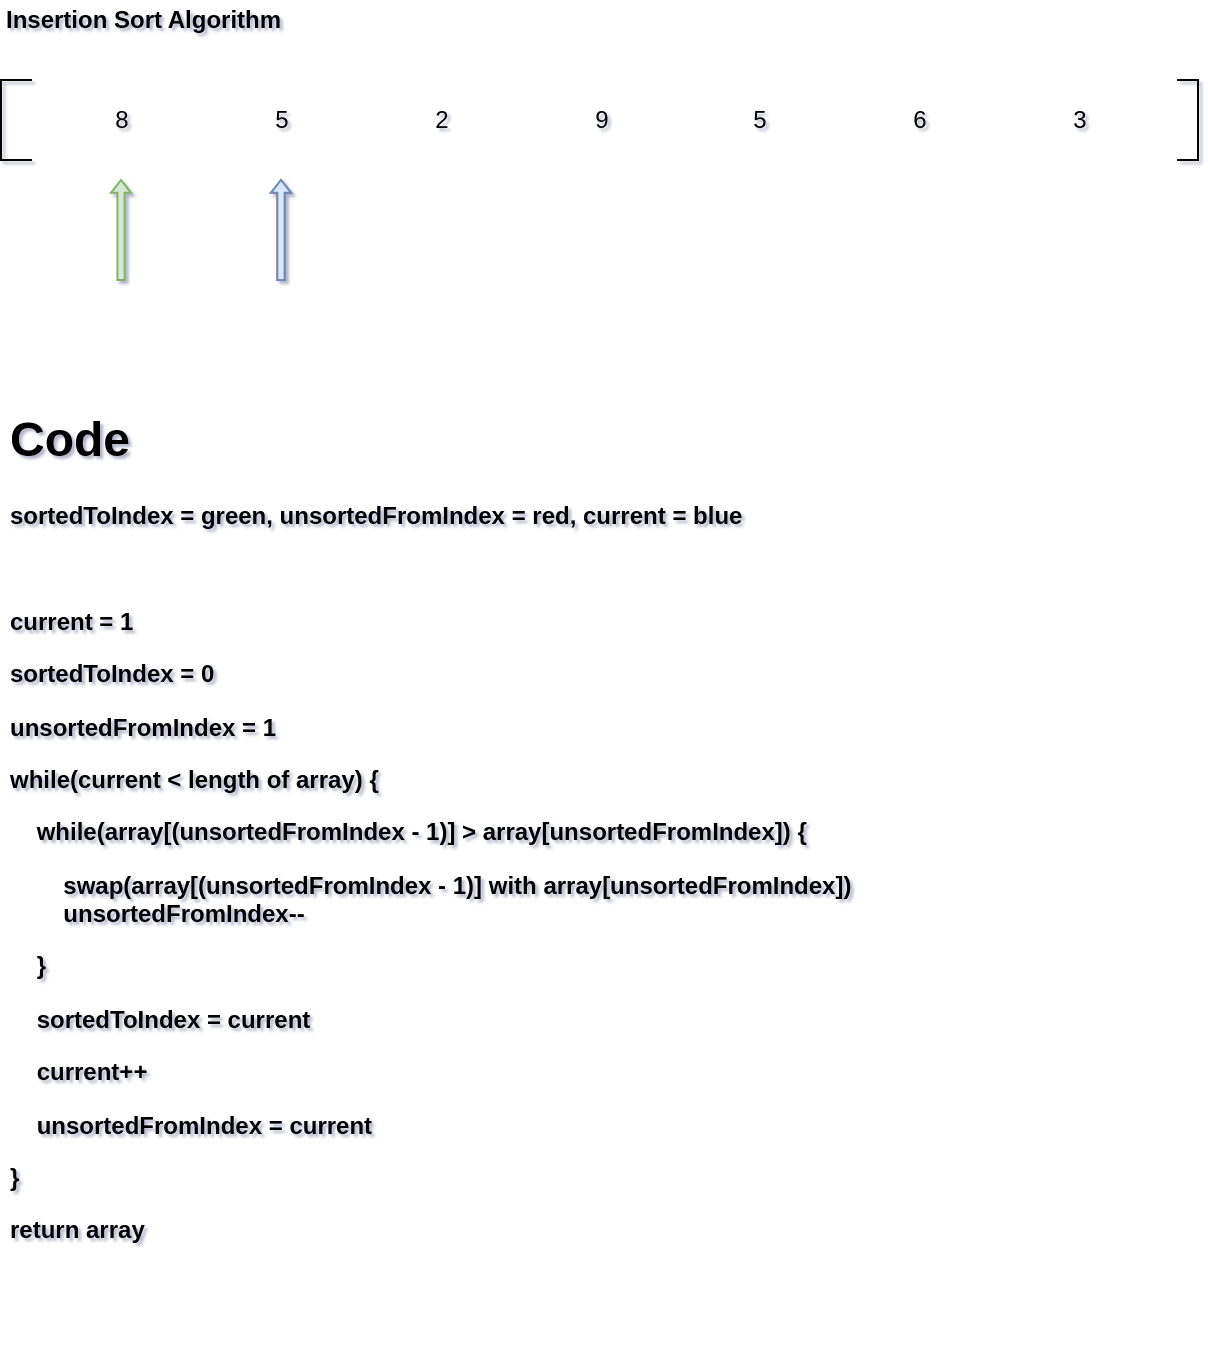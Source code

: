 <mxfile version="12.4.8" type="github">
  <diagram id="Y39rpOWlz4xw2428_F-x" name="Page-1">
    <mxGraphModel dx="3678" dy="1386" grid="1" gridSize="10" guides="1" tooltips="1" connect="0" arrows="0" fold="1" page="0" pageScale="1" pageWidth="850" pageHeight="1100" background="none" math="0" shadow="1">
      <root>
        <mxCell id="0"/>
        <mxCell id="1" parent="0"/>
        <mxCell id="XAEHC6KbXbvbR4zccbpY-2" value="&lt;h1&gt;Code&lt;/h1&gt;&lt;p&gt;&lt;b&gt;sortedToIndex = green, unsortedFromIndex&amp;nbsp;&lt;span&gt;= red, current&lt;/span&gt;&lt;span&gt;&amp;nbsp;= blue&lt;/span&gt;&lt;/b&gt;&lt;/p&gt;&lt;p&gt;&lt;b&gt;&lt;span&gt;&lt;br&gt;&lt;/span&gt;&lt;/b&gt;&lt;/p&gt;&lt;p&gt;&lt;b&gt;&lt;span&gt;current = 1&lt;/span&gt;&lt;/b&gt;&lt;/p&gt;&lt;p&gt;&lt;b&gt;&lt;span&gt;sortedToIndex = 0&lt;/span&gt;&lt;/b&gt;&lt;/p&gt;&lt;p&gt;&lt;b&gt;unsortedFromIndex = 1&lt;/b&gt;&lt;/p&gt;&lt;p&gt;&lt;b&gt;&lt;span&gt;while(current &amp;lt; length of array) {&lt;/span&gt;&lt;/b&gt;&lt;/p&gt;&lt;p&gt;&lt;b&gt;&lt;span&gt;&amp;nbsp; &amp;nbsp; while(array[(unsortedFromIndex - 1)] &amp;gt; array[unsortedFromIndex]&lt;/span&gt;&lt;/b&gt;&lt;b&gt;&lt;span&gt;) {&lt;/span&gt;&lt;/b&gt;&lt;b&gt;&amp;nbsp; &amp;nbsp; &amp;nbsp; &amp;nbsp;&amp;nbsp;&lt;/b&gt;&lt;/p&gt;&lt;b&gt;&amp;nbsp; &amp;nbsp; &amp;nbsp; &amp;nbsp; swap(array[(unsortedFromIndex - 1)] with array[unsortedFromIndex])&lt;br&gt;&amp;nbsp; &amp;nbsp; &amp;nbsp; &amp;nbsp; unsortedFromIndex--&lt;br&gt;&lt;/b&gt;&lt;p&gt;&lt;b&gt;&lt;span&gt;&amp;nbsp; &amp;nbsp; }&lt;/span&gt;&lt;/b&gt;&lt;/p&gt;&lt;p&gt;&lt;b&gt;&lt;span&gt;&amp;nbsp; &amp;nbsp; sortedToIndex = current&lt;/span&gt;&lt;/b&gt;&lt;/p&gt;&lt;p&gt;&lt;b&gt;&amp;nbsp; &amp;nbsp; current++&lt;/b&gt;&lt;/p&gt;&lt;p&gt;&lt;b&gt;&amp;nbsp; &amp;nbsp; unsortedFromIndex = current&lt;/b&gt;&lt;/p&gt;&lt;p&gt;&lt;b&gt;&lt;span&gt;}&lt;/span&gt;&lt;/b&gt;&lt;/p&gt;&lt;p&gt;&lt;b&gt;return array&lt;/b&gt;&lt;/p&gt;&lt;p&gt;&lt;span&gt;&lt;br&gt;&lt;/span&gt;&lt;/p&gt;&lt;p&gt;&lt;span&gt;&lt;br&gt;&lt;/span&gt;&lt;/p&gt;&lt;p&gt;&lt;span&gt;&lt;br&gt;&lt;/span&gt;&lt;/p&gt;&lt;p&gt;&lt;br&gt;&lt;/p&gt;" style="text;html=1;strokeColor=none;fillColor=none;spacing=5;spacingTop=-20;whiteSpace=wrap;overflow=hidden;rounded=0;" parent="1" vertex="1">
          <mxGeometry x="-2200" y="-360" width="460" height="479" as="geometry"/>
        </mxCell>
        <mxCell id="uZvXOm2LKyM3_u4rVOQU-34" value="" style="shape=partialRectangle;whiteSpace=wrap;html=1;bottom=1;right=1;left=1;top=0;fillColor=none;routingCenterX=-0.5;rotation=-90;" parent="1" vertex="1">
          <mxGeometry x="-1626" y="-505" width="40" height="10" as="geometry"/>
        </mxCell>
        <mxCell id="RJuIG2niTKRgMKhPFdZx-1" value="5" style="text;html=1;strokeColor=none;fillColor=none;align=center;verticalAlign=middle;whiteSpace=wrap;rounded=0;" parent="1" vertex="1">
          <mxGeometry x="-1840" y="-510" width="40" height="20" as="geometry"/>
        </mxCell>
        <mxCell id="RJuIG2niTKRgMKhPFdZx-2" value="6" style="text;html=1;strokeColor=none;fillColor=none;align=center;verticalAlign=middle;whiteSpace=wrap;rounded=0;" parent="1" vertex="1">
          <mxGeometry x="-1760" y="-510" width="40" height="20" as="geometry"/>
        </mxCell>
        <mxCell id="RJuIG2niTKRgMKhPFdZx-3" value="3" style="text;html=1;strokeColor=none;fillColor=none;align=center;verticalAlign=middle;whiteSpace=wrap;rounded=0;" parent="1" vertex="1">
          <mxGeometry x="-1680" y="-510" width="40" height="20" as="geometry"/>
        </mxCell>
        <mxCell id="uZvXOm2LKyM3_u4rVOQU-46" value="" style="html=1;shadow=0;dashed=0;align=center;verticalAlign=middle;shape=mxgraph.arrows2.arrow;dy=0.64;dx=6.4;direction=north;notch=0;fillColor=#f8cecc;strokeColor=#b85450;" parent="1" vertex="1">
          <mxGeometry x="-2064.5" y="-470" width="10" height="50" as="geometry"/>
        </mxCell>
        <mxCell id="uZvXOm2LKyM3_u4rVOQU-49" value="" style="html=1;shadow=0;dashed=0;align=center;verticalAlign=middle;shape=mxgraph.arrows2.arrow;dy=0.64;dx=6.4;direction=north;notch=0;fillColor=#dae8fc;strokeColor=#6c8ebf;" parent="1" vertex="1">
          <mxGeometry x="-2064.5" y="-470" width="10" height="50" as="geometry"/>
        </mxCell>
        <mxCell id="uZvXOm2LKyM3_u4rVOQU-33" value="" style="shape=partialRectangle;whiteSpace=wrap;html=1;bottom=1;right=1;left=1;top=0;fillColor=none;routingCenterX=-0.5;rotation=90;" parent="1" vertex="1">
          <mxGeometry x="-2212" y="-507.5" width="40" height="15" as="geometry"/>
        </mxCell>
        <mxCell id="uZvXOm2LKyM3_u4rVOQU-38" value="9" style="text;html=1;strokeColor=none;fillColor=none;align=center;verticalAlign=middle;whiteSpace=wrap;rounded=0;" parent="1" vertex="1">
          <mxGeometry x="-1919.5" y="-510" width="40" height="20" as="geometry"/>
        </mxCell>
        <mxCell id="uZvXOm2LKyM3_u4rVOQU-40" value="2" style="text;html=1;strokeColor=none;fillColor=none;align=center;verticalAlign=middle;whiteSpace=wrap;rounded=0;" parent="1" vertex="1">
          <mxGeometry x="-1999.5" y="-510" width="40" height="20" as="geometry"/>
        </mxCell>
        <mxCell id="uZvXOm2LKyM3_u4rVOQU-41" value="5" style="text;html=1;strokeColor=none;fillColor=none;align=center;verticalAlign=middle;whiteSpace=wrap;rounded=0;" parent="1" vertex="1">
          <mxGeometry x="-2079.5" y="-510" width="40" height="20" as="geometry"/>
        </mxCell>
        <mxCell id="uZvXOm2LKyM3_u4rVOQU-44" value="8" style="text;html=1;strokeColor=none;fillColor=none;align=center;verticalAlign=middle;whiteSpace=wrap;rounded=0;" parent="1" vertex="1">
          <mxGeometry x="-2159.5" y="-510" width="40" height="20" as="geometry"/>
        </mxCell>
        <mxCell id="uZvXOm2LKyM3_u4rVOQU-45" value="" style="html=1;shadow=0;dashed=0;align=center;verticalAlign=middle;shape=mxgraph.arrows2.arrow;dy=0.64;dx=6.4;direction=north;notch=0;fillColor=#d5e8d4;strokeColor=#82b366;" parent="1" vertex="1">
          <mxGeometry x="-2144.5" y="-470" width="10" height="50" as="geometry"/>
        </mxCell>
        <mxCell id="uZvXOm2LKyM3_u4rVOQU-61" value="Insertion Sort Algorithm" style="text;html=1;strokeColor=none;fillColor=none;align=left;verticalAlign=middle;whiteSpace=wrap;rounded=0;fontStyle=1" parent="1" vertex="1">
          <mxGeometry x="-2199.5" y="-560" width="240" height="20" as="geometry"/>
        </mxCell>
      </root>
    </mxGraphModel>
  </diagram>
</mxfile>
